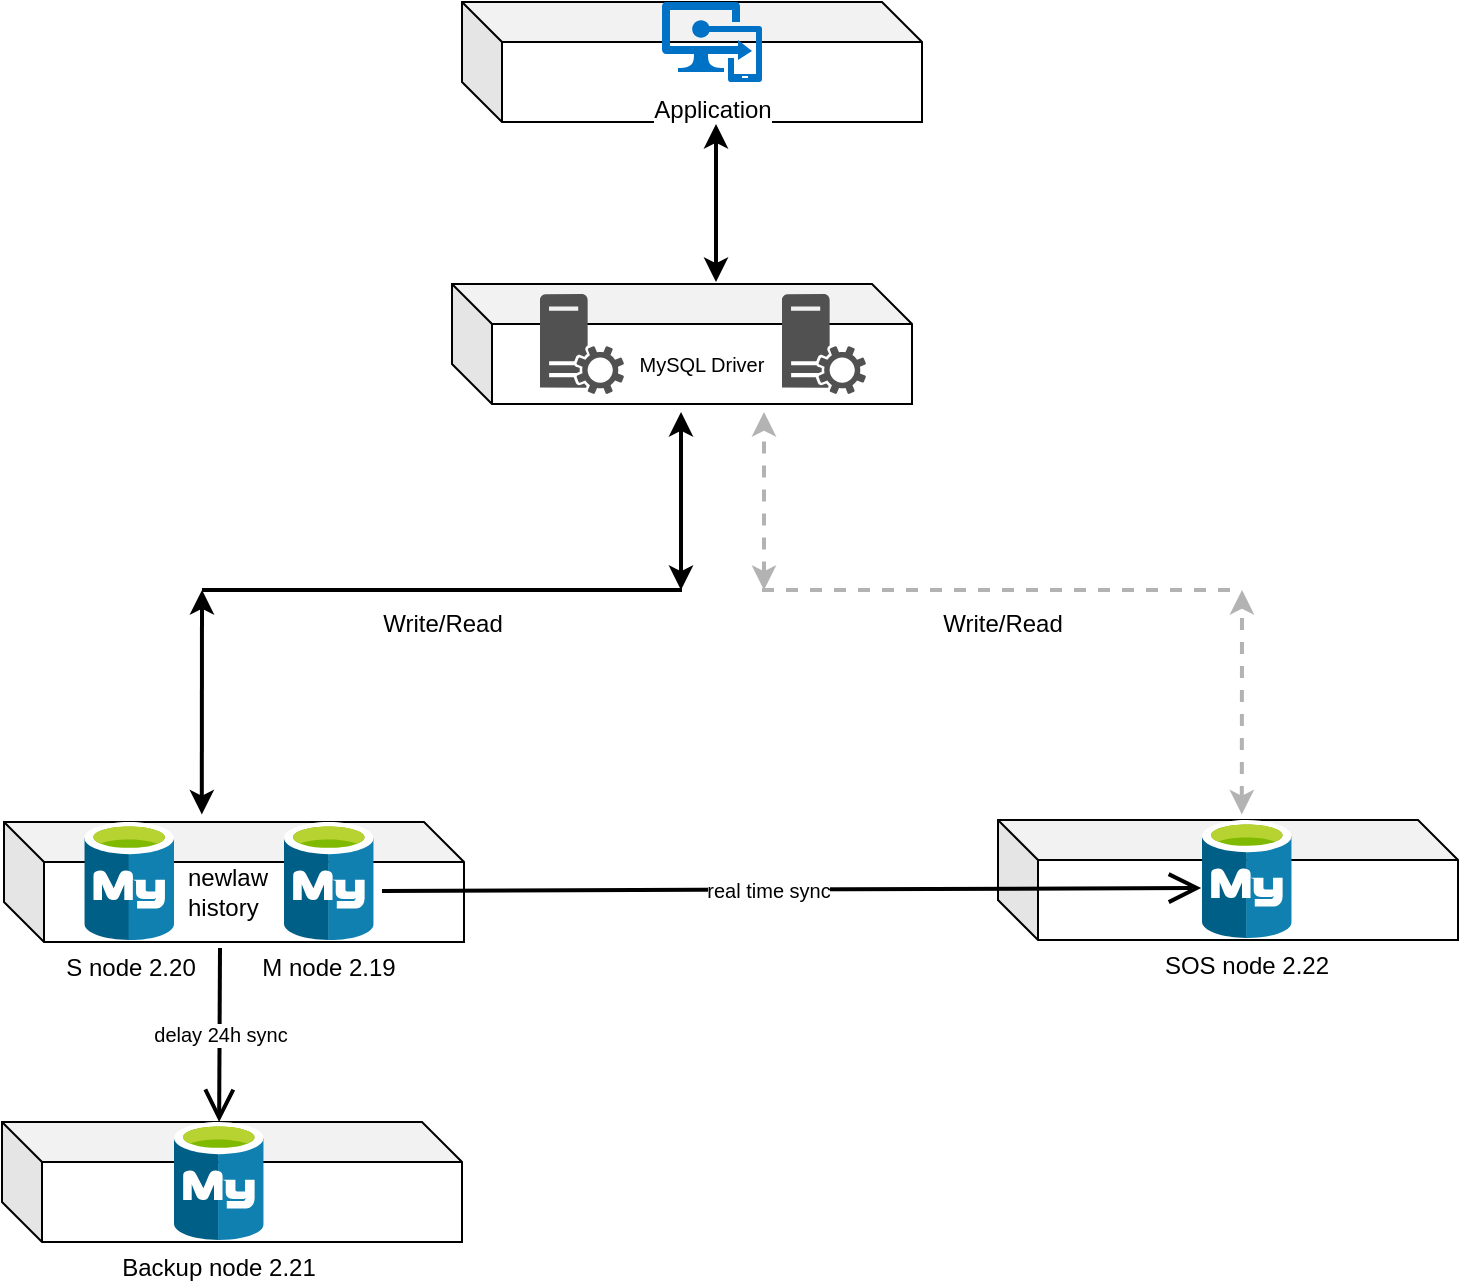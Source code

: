 <mxfile version="20.0.3" type="github">
  <diagram id="j-rCefn72ytLqk8BoCXE" name="Page-1">
    <mxGraphModel dx="1550" dy="835" grid="1" gridSize="10" guides="1" tooltips="1" connect="1" arrows="1" fold="1" page="1" pageScale="1" pageWidth="1169" pageHeight="827" math="0" shadow="0">
      <root>
        <mxCell id="0" />
        <mxCell id="1" parent="0" />
        <mxCell id="BMvWIDHhbsveti_zvsIt-7" value="" style="shape=cube;whiteSpace=wrap;html=1;boundedLbl=1;backgroundOutline=1;darkOpacity=0.05;darkOpacity2=0.1;" parent="1" vertex="1">
          <mxGeometry x="221" y="530" width="230" height="60" as="geometry" />
        </mxCell>
        <mxCell id="BMvWIDHhbsveti_zvsIt-24" value="&lt;font style=&quot;font-size: 10px;&quot;&gt;MySQL Driver&lt;/font&gt;" style="shape=cube;whiteSpace=wrap;html=1;boundedLbl=1;backgroundOutline=1;darkOpacity=0.05;darkOpacity2=0.1;" parent="1" vertex="1">
          <mxGeometry x="445" y="261" width="230" height="60" as="geometry" />
        </mxCell>
        <mxCell id="BMvWIDHhbsveti_zvsIt-32" value="" style="shape=cube;whiteSpace=wrap;html=1;boundedLbl=1;backgroundOutline=1;darkOpacity=0.05;darkOpacity2=0.1;" parent="1" vertex="1">
          <mxGeometry x="450" y="120" width="230" height="60" as="geometry" />
        </mxCell>
        <mxCell id="Rm1kZXsYe9PU0bUZ6z79-1" value="newlaw&lt;br&gt;history" style="text;html=1;resizable=0;autosize=1;align=left;verticalAlign=middle;points=[];fillColor=none;strokeColor=none;rounded=0;" parent="1" vertex="1">
          <mxGeometry x="311" y="550" width="60" height="30" as="geometry" />
        </mxCell>
        <mxCell id="crrwPuvogulhCAbJLKEx-3" value="" style="sketch=0;pointerEvents=1;shadow=0;dashed=0;html=1;strokeColor=none;labelPosition=center;verticalLabelPosition=bottom;verticalAlign=top;align=center;fillColor=#515151;shape=mxgraph.mscae.system_center.roles;fontSize=12;" parent="1" vertex="1">
          <mxGeometry x="489" y="266" width="42" height="50" as="geometry" />
        </mxCell>
        <mxCell id="crrwPuvogulhCAbJLKEx-5" value="" style="sketch=0;pointerEvents=1;shadow=0;dashed=0;html=1;strokeColor=none;labelPosition=center;verticalLabelPosition=bottom;verticalAlign=top;align=center;fillColor=#515151;shape=mxgraph.mscae.system_center.roles;fontSize=12;" parent="1" vertex="1">
          <mxGeometry x="610" y="266" width="42" height="50" as="geometry" />
        </mxCell>
        <mxCell id="crrwPuvogulhCAbJLKEx-6" value="S node 2.20" style="sketch=0;aspect=fixed;html=1;points=[];align=center;image;fontSize=12;image=img/lib/mscae/Azure_Database_for_MySQL_servers.svg;" parent="1" vertex="1">
          <mxGeometry x="261.16" y="530" width="44.84" height="59" as="geometry" />
        </mxCell>
        <mxCell id="zrNowhDMcgSoIe2xHNOb-2" value="" style="endArrow=classic;startArrow=classic;html=1;rounded=0;fontSize=12;strokeWidth=2;" parent="1" edge="1">
          <mxGeometry width="50" height="50" relative="1" as="geometry">
            <mxPoint x="577" y="260" as="sourcePoint" />
            <mxPoint x="577" y="181" as="targetPoint" />
          </mxGeometry>
        </mxCell>
        <mxCell id="zrNowhDMcgSoIe2xHNOb-3" value="M node 2.19" style="sketch=0;aspect=fixed;html=1;points=[];align=center;image;fontSize=12;image=img/lib/mscae/Azure_Database_for_MySQL_servers.svg;" parent="1" vertex="1">
          <mxGeometry x="361" y="530" width="44.84" height="59" as="geometry" />
        </mxCell>
        <mxCell id="zrNowhDMcgSoIe2xHNOb-4" value="" style="endArrow=classic;startArrow=classic;html=1;rounded=0;fontSize=12;strokeWidth=2;" parent="1" edge="1">
          <mxGeometry width="50" height="50" relative="1" as="geometry">
            <mxPoint x="559.5" y="414" as="sourcePoint" />
            <mxPoint x="559.5" y="325" as="targetPoint" />
          </mxGeometry>
        </mxCell>
        <mxCell id="zrNowhDMcgSoIe2xHNOb-12" value="Write/Read" style="line;strokeWidth=2;html=1;fontSize=12;" parent="1" vertex="1">
          <mxGeometry x="320" y="409" width="240" height="10" as="geometry" />
        </mxCell>
        <mxCell id="zrNowhDMcgSoIe2xHNOb-16" value="" style="endArrow=classic;startArrow=classic;html=1;rounded=0;fontSize=12;strokeWidth=2;exitX=0.43;exitY=-0.063;exitDx=0;exitDy=0;exitPerimeter=0;entryX=0;entryY=0.5;entryDx=0;entryDy=0;entryPerimeter=0;" parent="1" source="BMvWIDHhbsveti_zvsIt-7" target="zrNowhDMcgSoIe2xHNOb-12" edge="1">
          <mxGeometry width="50" height="50" relative="1" as="geometry">
            <mxPoint x="200" y="503" as="sourcePoint" />
            <mxPoint x="200" y="414" as="targetPoint" />
          </mxGeometry>
        </mxCell>
        <mxCell id="zrNowhDMcgSoIe2xHNOb-17" value="" style="endArrow=classic;startArrow=classic;html=1;rounded=0;fontSize=12;strokeWidth=2;dashed=1;strokeColor=#B3B3B3;" parent="1" edge="1">
          <mxGeometry width="50" height="50" relative="1" as="geometry">
            <mxPoint x="601" y="414" as="sourcePoint" />
            <mxPoint x="601" y="325" as="targetPoint" />
          </mxGeometry>
        </mxCell>
        <mxCell id="zrNowhDMcgSoIe2xHNOb-18" value="Write/Read" style="line;strokeWidth=2;html=1;fontSize=12;dashed=1;strokeColor=#B3B3B3;" parent="1" vertex="1">
          <mxGeometry x="600" y="409" width="240" height="10" as="geometry" />
        </mxCell>
        <mxCell id="zrNowhDMcgSoIe2xHNOb-19" value="" style="shape=cube;whiteSpace=wrap;html=1;boundedLbl=1;backgroundOutline=1;darkOpacity=0.05;darkOpacity2=0.1;" parent="1" vertex="1">
          <mxGeometry x="718" y="529" width="230" height="60" as="geometry" />
        </mxCell>
        <mxCell id="zrNowhDMcgSoIe2xHNOb-20" value="" style="endArrow=classic;startArrow=classic;html=1;rounded=0;fontSize=12;strokeWidth=2;exitX=0.43;exitY=-0.063;exitDx=0;exitDy=0;exitPerimeter=0;entryX=0;entryY=0.5;entryDx=0;entryDy=0;entryPerimeter=0;dashed=1;strokeColor=#B3B3B3;" parent="1" edge="1">
          <mxGeometry width="50" height="50" relative="1" as="geometry">
            <mxPoint x="839.9" y="526.22" as="sourcePoint" />
            <mxPoint x="840" y="414" as="targetPoint" />
          </mxGeometry>
        </mxCell>
        <mxCell id="zrNowhDMcgSoIe2xHNOb-21" value="SOS node 2.22" style="sketch=0;aspect=fixed;html=1;points=[];align=center;image;fontSize=12;image=img/lib/mscae/Azure_Database_for_MySQL_servers.svg;" parent="1" vertex="1">
          <mxGeometry x="820" y="529" width="44.84" height="59" as="geometry" />
        </mxCell>
        <mxCell id="zrNowhDMcgSoIe2xHNOb-23" value="" style="endArrow=open;endFill=1;endSize=12;html=1;rounded=0;fontSize=12;strokeColor=#000000;strokeWidth=2;entryX=-0.009;entryY=0.576;entryDx=0;entryDy=0;entryPerimeter=0;" parent="1" target="zrNowhDMcgSoIe2xHNOb-21" edge="1">
          <mxGeometry width="160" relative="1" as="geometry">
            <mxPoint x="410" y="564.5" as="sourcePoint" />
            <mxPoint x="570" y="564.5" as="targetPoint" />
          </mxGeometry>
        </mxCell>
        <mxCell id="zrNowhDMcgSoIe2xHNOb-30" value="real time sync" style="edgeLabel;html=1;align=center;verticalAlign=middle;resizable=0;points=[];fontSize=10;" parent="zrNowhDMcgSoIe2xHNOb-23" vertex="1" connectable="0">
          <mxGeometry x="-0.058" relative="1" as="geometry">
            <mxPoint as="offset" />
          </mxGeometry>
        </mxCell>
        <mxCell id="zrNowhDMcgSoIe2xHNOb-24" value="" style="shape=cube;whiteSpace=wrap;html=1;boundedLbl=1;backgroundOutline=1;darkOpacity=0.05;darkOpacity2=0.1;" parent="1" vertex="1">
          <mxGeometry x="220" y="680" width="230" height="60" as="geometry" />
        </mxCell>
        <mxCell id="zrNowhDMcgSoIe2xHNOb-26" value="Backup node 2.21" style="sketch=0;aspect=fixed;html=1;points=[];align=center;image;fontSize=12;image=img/lib/mscae/Azure_Database_for_MySQL_servers.svg;" parent="1" vertex="1">
          <mxGeometry x="306" y="680" width="44.84" height="59" as="geometry" />
        </mxCell>
        <mxCell id="zrNowhDMcgSoIe2xHNOb-32" value="delay 24h sync" style="endArrow=open;endFill=1;endSize=12;html=1;rounded=0;fontSize=10;strokeColor=#000000;strokeWidth=2;" parent="1" target="zrNowhDMcgSoIe2xHNOb-26" edge="1">
          <mxGeometry width="160" relative="1" as="geometry">
            <mxPoint x="329" y="593" as="sourcePoint" />
            <mxPoint x="328.42" y="671.171" as="targetPoint" />
          </mxGeometry>
        </mxCell>
        <mxCell id="pTFKpkrgRoZmQ1wzGyU8-1" value="Application" style="sketch=0;aspect=fixed;html=1;points=[];align=center;image;fontSize=12;image=img/lib/mscae/Intune_App_Protection.svg;" vertex="1" parent="1">
          <mxGeometry x="550" y="120" width="50" height="40" as="geometry" />
        </mxCell>
      </root>
    </mxGraphModel>
  </diagram>
</mxfile>
